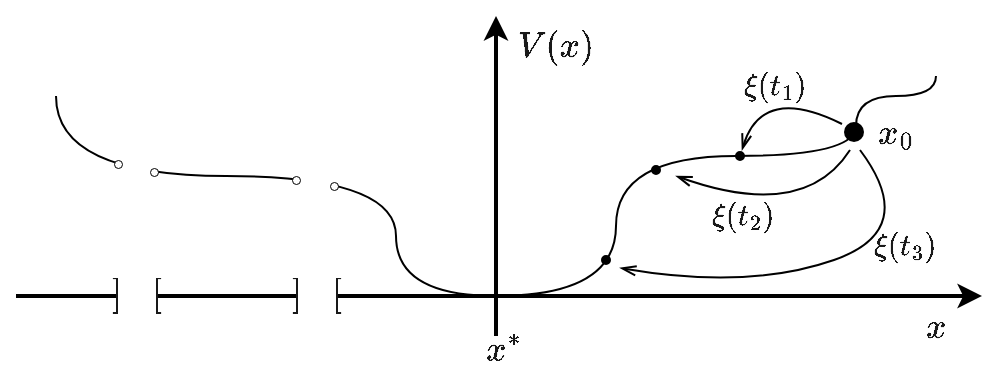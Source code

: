 <mxfile version="22.0.3" type="device">
  <diagram id="eOFOYFhU0GsHmSKvHhCn" name="Pagina-1">
    <mxGraphModel dx="823" dy="605" grid="1" gridSize="10" guides="1" tooltips="1" connect="1" arrows="1" fold="1" page="1" pageScale="1" pageWidth="827" pageHeight="1169" math="1" shadow="0">
      <root>
        <mxCell id="0" />
        <mxCell id="1" parent="0" />
        <mxCell id="-Wk1aWWQlNWJjsIihzdT-1" value="" style="endArrow=classic;html=1;rounded=0;fontSize=25;fontColor=#1A1A1A;strokeWidth=2;" parent="1" edge="1">
          <mxGeometry width="50" height="50" relative="1" as="geometry">
            <mxPoint x="80" y="470" as="sourcePoint" />
            <mxPoint x="563" y="470" as="targetPoint" />
          </mxGeometry>
        </mxCell>
        <mxCell id="1sHnC9SIz_1kgPtoTxCF-3" value="" style="endArrow=none;html=1;rounded=0;edgeStyle=orthogonalEdgeStyle;curved=1;" edge="1" parent="1">
          <mxGeometry width="50" height="50" relative="1" as="geometry">
            <mxPoint x="100" y="370" as="sourcePoint" />
            <mxPoint x="320" y="470" as="targetPoint" />
            <Array as="points">
              <mxPoint x="100" y="410" />
              <mxPoint x="270" y="410" />
              <mxPoint x="270" y="470" />
            </Array>
          </mxGeometry>
        </mxCell>
        <mxCell id="1sHnC9SIz_1kgPtoTxCF-42" value="" style="rounded=0;whiteSpace=wrap;html=1;strokeColor=none;" vertex="1" parent="1">
          <mxGeometry x="220" y="380" width="20" height="110" as="geometry" />
        </mxCell>
        <mxCell id="1sHnC9SIz_1kgPtoTxCF-43" value="" style="rounded=0;whiteSpace=wrap;html=1;strokeColor=none;" vertex="1" parent="1">
          <mxGeometry x="130" y="390" width="20" height="100" as="geometry" />
        </mxCell>
        <mxCell id="-Wk1aWWQlNWJjsIihzdT-3" value="$$x$$" style="text;html=1;strokeColor=none;fillColor=none;align=center;verticalAlign=middle;whiteSpace=wrap;rounded=0;fontSize=15;fontColor=#1A1A1A;" parent="1" vertex="1">
          <mxGeometry x="510" y="470" width="60" height="30" as="geometry" />
        </mxCell>
        <mxCell id="-Wk1aWWQlNWJjsIihzdT-6" value="$$V(x)$$" style="text;html=1;strokeColor=none;fillColor=none;align=center;verticalAlign=middle;whiteSpace=wrap;rounded=0;fontSize=15;fontColor=#1A1A1A;" parent="1" vertex="1">
          <mxGeometry x="320" y="330" width="60" height="30" as="geometry" />
        </mxCell>
        <mxCell id="1sHnC9SIz_1kgPtoTxCF-1" value="" style="endArrow=classic;html=1;rounded=0;fontSize=25;fontColor=#1A1A1A;strokeWidth=2;" edge="1" parent="1">
          <mxGeometry width="50" height="50" relative="1" as="geometry">
            <mxPoint x="320" y="490" as="sourcePoint" />
            <mxPoint x="320" y="330" as="targetPoint" />
          </mxGeometry>
        </mxCell>
        <mxCell id="1sHnC9SIz_1kgPtoTxCF-2" value="$$x^*$$" style="text;html=1;strokeColor=none;fillColor=none;align=center;verticalAlign=middle;whiteSpace=wrap;rounded=0;fontSize=15;fontColor=#1A1A1A;" vertex="1" parent="1">
          <mxGeometry x="294" y="482" width="60" height="30" as="geometry" />
        </mxCell>
        <mxCell id="1sHnC9SIz_1kgPtoTxCF-5" value="" style="endArrow=none;html=1;rounded=0;edgeStyle=orthogonalEdgeStyle;curved=1;" edge="1" parent="1">
          <mxGeometry width="50" height="50" relative="1" as="geometry">
            <mxPoint x="320" y="470" as="sourcePoint" />
            <mxPoint x="540" y="360" as="targetPoint" />
            <Array as="points">
              <mxPoint x="380" y="470" />
              <mxPoint x="380" y="400" />
              <mxPoint x="500" y="400" />
              <mxPoint x="500" y="370" />
              <mxPoint x="540" y="370" />
            </Array>
          </mxGeometry>
        </mxCell>
        <mxCell id="1sHnC9SIz_1kgPtoTxCF-7" value="" style="ellipse;whiteSpace=wrap;html=1;aspect=fixed;strokeColor=none;fillColor=#000000;" vertex="1" parent="1">
          <mxGeometry x="494" y="383" width="10" height="10" as="geometry" />
        </mxCell>
        <mxCell id="1sHnC9SIz_1kgPtoTxCF-14" value="" style="curved=1;endArrow=openThin;html=1;rounded=0;endFill=0;orthogonal=0;orthogonalLoop=0;flowAnimation=0;noJump=0;enumerate=0;ignoreEdge=0;" edge="1" parent="1">
          <mxGeometry width="50" height="50" relative="1" as="geometry">
            <mxPoint x="493" y="384" as="sourcePoint" />
            <mxPoint x="443" y="397" as="targetPoint" />
            <Array as="points">
              <mxPoint x="453" y="364" />
            </Array>
          </mxGeometry>
        </mxCell>
        <mxCell id="1sHnC9SIz_1kgPtoTxCF-16" value="$$\xi(t_1)$$" style="text;html=1;strokeColor=none;fillColor=none;align=center;verticalAlign=middle;whiteSpace=wrap;rounded=0;fontSize=13;fontColor=#1A1A1A;" vertex="1" parent="1">
          <mxGeometry x="430" y="350" width="60" height="30" as="geometry" />
        </mxCell>
        <mxCell id="1sHnC9SIz_1kgPtoTxCF-17" value="&lt;font style=&quot;font-size: 13px;&quot;&gt;$$\xi(t_2)$$&lt;/font&gt;" style="text;html=1;strokeColor=none;fillColor=none;align=center;verticalAlign=middle;whiteSpace=wrap;rounded=0;fontSize=15;fontColor=#1A1A1A;" vertex="1" parent="1">
          <mxGeometry x="414" y="415" width="60" height="30" as="geometry" />
        </mxCell>
        <mxCell id="1sHnC9SIz_1kgPtoTxCF-18" value="$$x_0$$" style="text;html=1;strokeColor=none;fillColor=none;align=center;verticalAlign=middle;whiteSpace=wrap;rounded=0;fontSize=15;fontColor=#1A1A1A;" vertex="1" parent="1">
          <mxGeometry x="490" y="373" width="60" height="30" as="geometry" />
        </mxCell>
        <mxCell id="1sHnC9SIz_1kgPtoTxCF-21" value="" style="curved=1;endArrow=openThin;html=1;rounded=0;endFill=0;orthogonal=0;orthogonalLoop=0;flowAnimation=0;noJump=0;enumerate=0;ignoreEdge=0;" edge="1" parent="1">
          <mxGeometry width="50" height="50" relative="1" as="geometry">
            <mxPoint x="497" y="397" as="sourcePoint" />
            <mxPoint x="410" y="410" as="targetPoint" />
            <Array as="points">
              <mxPoint x="474" y="433" />
            </Array>
          </mxGeometry>
        </mxCell>
        <mxCell id="1sHnC9SIz_1kgPtoTxCF-23" value="" style="curved=1;endArrow=openThin;html=1;rounded=0;endFill=0;orthogonal=0;orthogonalLoop=0;flowAnimation=0;noJump=0;enumerate=0;ignoreEdge=0;" edge="1" parent="1">
          <mxGeometry width="50" height="50" relative="1" as="geometry">
            <mxPoint x="502" y="397" as="sourcePoint" />
            <mxPoint x="382" y="456" as="targetPoint" />
            <Array as="points">
              <mxPoint x="532" y="437" />
              <mxPoint x="446" y="467" />
            </Array>
          </mxGeometry>
        </mxCell>
        <mxCell id="1sHnC9SIz_1kgPtoTxCF-25" value="&lt;font style=&quot;font-size: 13px;&quot;&gt;$$\xi(t_3)$$&lt;/font&gt;" style="text;html=1;strokeColor=none;fillColor=none;align=center;verticalAlign=middle;whiteSpace=wrap;rounded=0;fontSize=15;fontColor=#1A1A1A;" vertex="1" parent="1">
          <mxGeometry x="495" y="430" width="60" height="30" as="geometry" />
        </mxCell>
        <mxCell id="1sHnC9SIz_1kgPtoTxCF-26" value="" style="ellipse;whiteSpace=wrap;html=1;aspect=fixed;strokeColor=default;fillColor=#000000;" vertex="1" parent="1">
          <mxGeometry x="440" y="398" width="4" height="4" as="geometry" />
        </mxCell>
        <mxCell id="1sHnC9SIz_1kgPtoTxCF-28" value="" style="ellipse;whiteSpace=wrap;html=1;aspect=fixed;strokeColor=default;fillColor=#000000;" vertex="1" parent="1">
          <mxGeometry x="398" y="405" width="4" height="4" as="geometry" />
        </mxCell>
        <mxCell id="1sHnC9SIz_1kgPtoTxCF-29" value="" style="ellipse;whiteSpace=wrap;html=1;aspect=fixed;strokeColor=default;fillColor=#000000;" vertex="1" parent="1">
          <mxGeometry x="373" y="450" width="4" height="4" as="geometry" />
        </mxCell>
        <mxCell id="1sHnC9SIz_1kgPtoTxCF-31" value="$$[$$" style="text;html=1;strokeColor=none;fillColor=none;align=center;verticalAlign=middle;whiteSpace=wrap;rounded=0;fontSize=15;fontColor=#1A1A1A;" vertex="1" parent="1">
          <mxGeometry x="209.5" y="454" width="60" height="30" as="geometry" />
        </mxCell>
        <mxCell id="1sHnC9SIz_1kgPtoTxCF-32" value="$$]$$" style="text;html=1;strokeColor=none;fillColor=none;align=center;verticalAlign=middle;whiteSpace=wrap;rounded=0;fontSize=15;fontColor=#1A1A1A;" vertex="1" parent="1">
          <mxGeometry x="190" y="454" width="60" height="30" as="geometry" />
        </mxCell>
        <mxCell id="1sHnC9SIz_1kgPtoTxCF-35" value="$$]$$" style="text;html=1;strokeColor=none;fillColor=none;align=center;verticalAlign=middle;whiteSpace=wrap;rounded=0;fontSize=15;fontColor=#1A1A1A;" vertex="1" parent="1">
          <mxGeometry x="100" y="454" width="60" height="30" as="geometry" />
        </mxCell>
        <mxCell id="1sHnC9SIz_1kgPtoTxCF-36" value="$$[$$" style="text;html=1;strokeColor=none;fillColor=none;align=center;verticalAlign=middle;whiteSpace=wrap;rounded=0;fontSize=15;fontColor=#1A1A1A;" vertex="1" parent="1">
          <mxGeometry x="120" y="454" width="60" height="30" as="geometry" />
        </mxCell>
        <mxCell id="1sHnC9SIz_1kgPtoTxCF-38" value="" style="ellipse;whiteSpace=wrap;html=1;aspect=fixed;strokeWidth=0.5;" vertex="1" parent="1">
          <mxGeometry x="129" y="402" width="4" height="4" as="geometry" />
        </mxCell>
        <mxCell id="1sHnC9SIz_1kgPtoTxCF-39" value="" style="ellipse;whiteSpace=wrap;html=1;aspect=fixed;strokeWidth=0.5;" vertex="1" parent="1">
          <mxGeometry x="147" y="406" width="4" height="4" as="geometry" />
        </mxCell>
        <mxCell id="1sHnC9SIz_1kgPtoTxCF-40" value="" style="ellipse;whiteSpace=wrap;html=1;aspect=fixed;strokeWidth=0.5;" vertex="1" parent="1">
          <mxGeometry x="218" y="410" width="4" height="4" as="geometry" />
        </mxCell>
        <mxCell id="1sHnC9SIz_1kgPtoTxCF-41" value="" style="ellipse;whiteSpace=wrap;html=1;aspect=fixed;strokeWidth=0.5;" vertex="1" parent="1">
          <mxGeometry x="237" y="413" width="4" height="4" as="geometry" />
        </mxCell>
      </root>
    </mxGraphModel>
  </diagram>
</mxfile>

